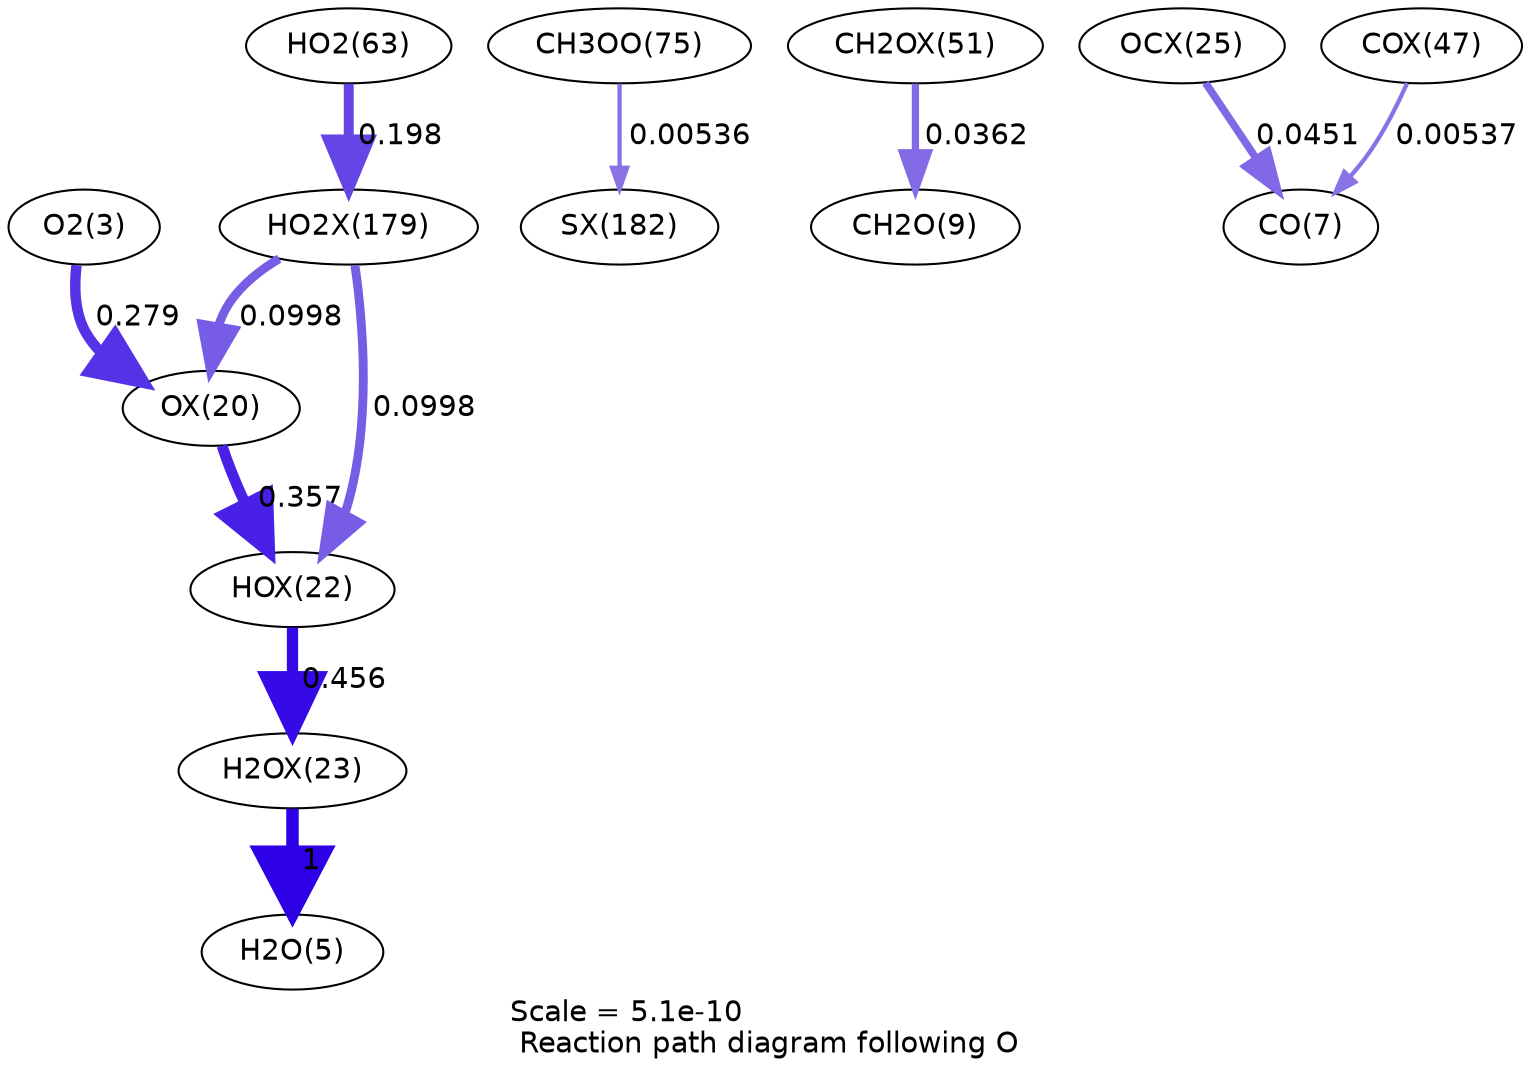 digraph reaction_paths {
center=1;
s5 -> s91[fontname="Helvetica", penwidth=5.04, arrowsize=2.52, color="0.7, 0.779, 0.9"
, label=" 0.279"];
s91 -> s93[fontname="Helvetica", penwidth=5.22, arrowsize=2.61, color="0.7, 0.857, 0.9"
, label=" 0.357"];
s110 -> s91[fontname="Helvetica", penwidth=4.26, arrowsize=2.13, color="0.7, 0.6, 0.9"
, label=" 0.0998"];
s93 -> s94[fontname="Helvetica", penwidth=5.41, arrowsize=2.7, color="0.7, 0.956, 0.9"
, label=" 0.456"];
s110 -> s93[fontname="Helvetica", penwidth=4.26, arrowsize=2.13, color="0.7, 0.6, 0.9"
, label=" 0.0998"];
s94 -> s7[fontname="Helvetica", penwidth=6, arrowsize=3, color="0.7, 1.5, 0.9"
, label=" 1"];
s35 -> s111[fontname="Helvetica", penwidth=2.05, arrowsize=1.03, color="0.7, 0.505, 0.9"
, label=" 0.00536"];
s104 -> s11[fontname="Helvetica", penwidth=3.49, arrowsize=1.75, color="0.7, 0.536, 0.9"
, label=" 0.0362"];
s32 -> s110[fontname="Helvetica", penwidth=4.78, arrowsize=2.39, color="0.7, 0.698, 0.9"
, label=" 0.198"];
s96 -> s9[fontname="Helvetica", penwidth=3.66, arrowsize=1.83, color="0.7, 0.545, 0.9"
, label=" 0.0451"];
s102 -> s9[fontname="Helvetica", penwidth=2.05, arrowsize=1.03, color="0.7, 0.505, 0.9"
, label=" 0.00537"];
s5 [ fontname="Helvetica", label="O2(3)"];
s7 [ fontname="Helvetica", label="H2O(5)"];
s9 [ fontname="Helvetica", label="CO(7)"];
s11 [ fontname="Helvetica", label="CH2O(9)"];
s32 [ fontname="Helvetica", label="HO2(63)"];
s35 [ fontname="Helvetica", label="CH3OO(75)"];
s91 [ fontname="Helvetica", label="OX(20)"];
s93 [ fontname="Helvetica", label="HOX(22)"];
s94 [ fontname="Helvetica", label="H2OX(23)"];
s96 [ fontname="Helvetica", label="OCX(25)"];
s102 [ fontname="Helvetica", label="COX(47)"];
s104 [ fontname="Helvetica", label="CH2OX(51)"];
s110 [ fontname="Helvetica", label="HO2X(179)"];
s111 [ fontname="Helvetica", label="SX(182)"];
 label = "Scale = 5.1e-10\l Reaction path diagram following O";
 fontname = "Helvetica";
}
